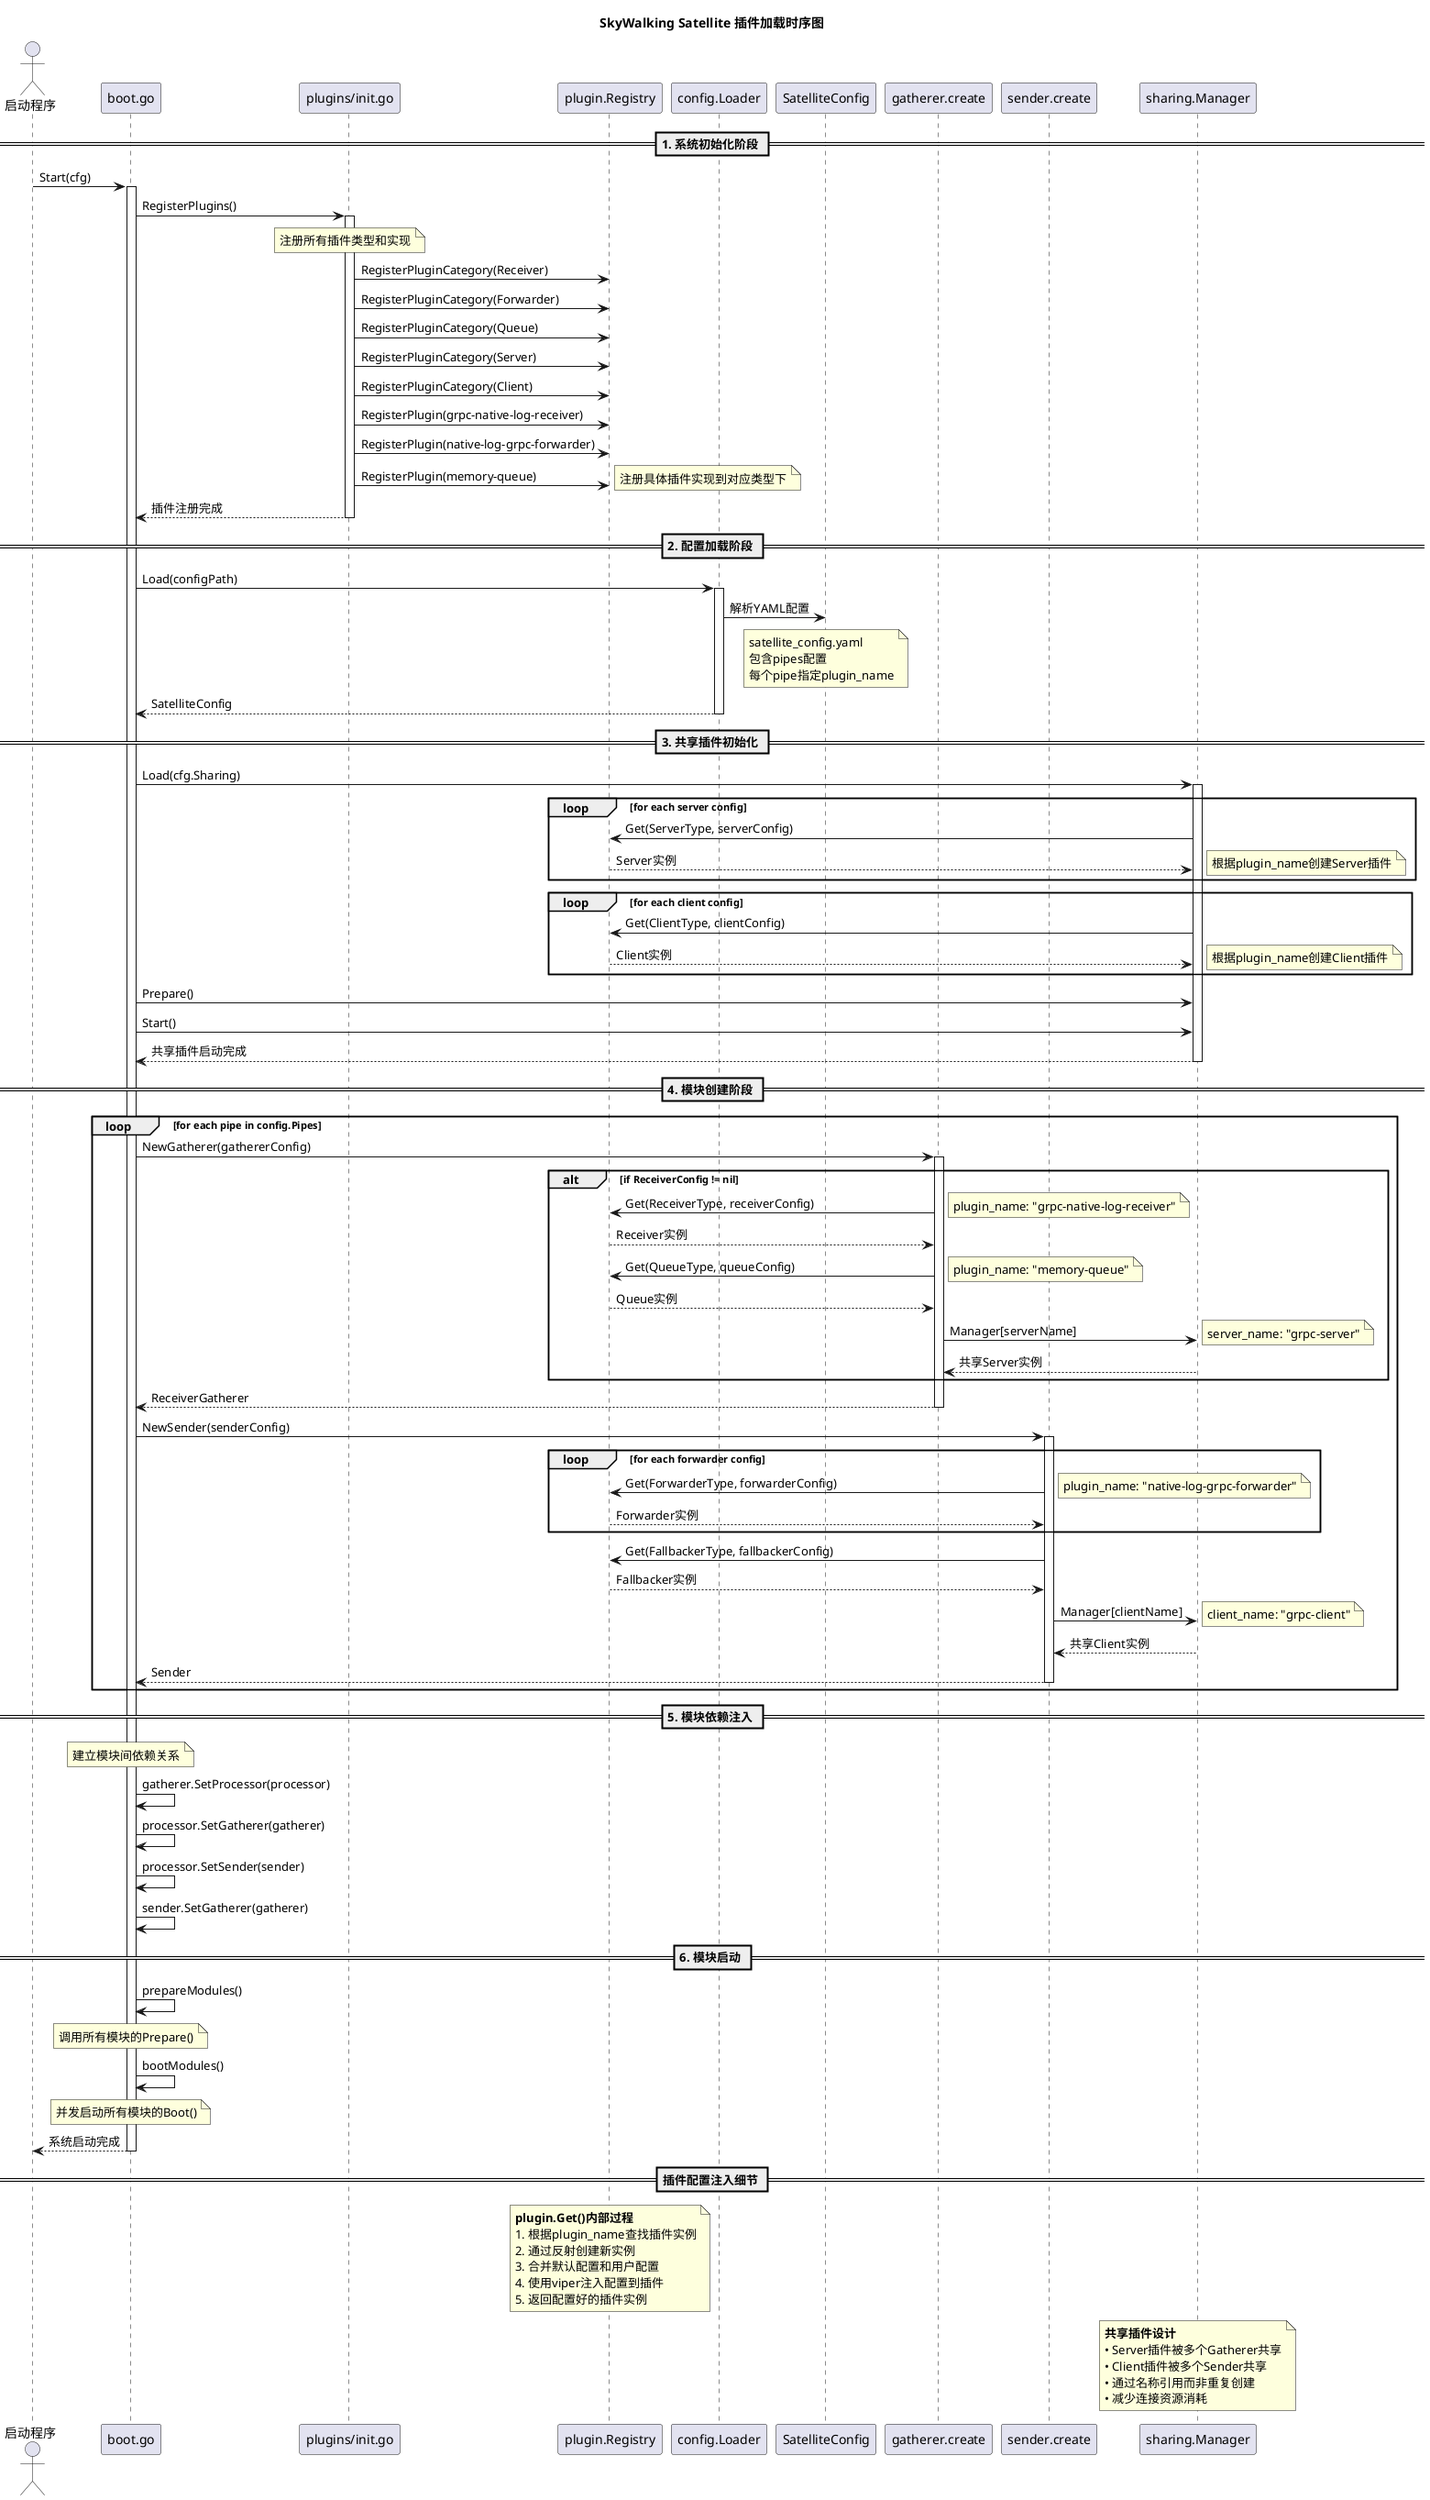 @startuml Plugin Loading Sequence

title SkyWalking Satellite 插件加载时序图

actor "启动程序" as Main
participant "boot.go" as Boot
participant "plugins/init.go" as PluginInit
participant "plugin.Registry" as Registry
participant "config.Loader" as ConfigLoader
participant "SatelliteConfig" as Config
participant "gatherer.create" as GathererCreate
participant "sender.create" as SenderCreate
participant "sharing.Manager" as Sharing

== 1. 系统初始化阶段 ==

Main -> Boot: Start(cfg)
activate Boot

Boot -> PluginInit: RegisterPlugins()
activate PluginInit

note over PluginInit : 注册所有插件类型和实现
PluginInit -> Registry: RegisterPluginCategory(Receiver)
PluginInit -> Registry: RegisterPluginCategory(Forwarder)
PluginInit -> Registry: RegisterPluginCategory(Queue)
PluginInit -> Registry: RegisterPluginCategory(Server)
PluginInit -> Registry: RegisterPluginCategory(Client)

PluginInit -> Registry: RegisterPlugin(grpc-native-log-receiver)
PluginInit -> Registry: RegisterPlugin(native-log-grpc-forwarder)
PluginInit -> Registry: RegisterPlugin(memory-queue)
note right: 注册具体插件实现到对应类型下

PluginInit --> Boot: 插件注册完成
deactivate PluginInit

== 2. 配置加载阶段 ==

Boot -> ConfigLoader: Load(configPath)
activate ConfigLoader

ConfigLoader -> Config: 解析YAML配置
note over Config : satellite_config.yaml\n包含pipes配置\n每个pipe指定plugin_name

ConfigLoader --> Boot: SatelliteConfig
deactivate ConfigLoader

== 3. 共享插件初始化 ==

Boot -> Sharing: Load(cfg.Sharing)
activate Sharing

loop for each server config
    Sharing -> Registry: Get(ServerType, serverConfig)
    Registry --> Sharing: Server实例
    note right: 根据plugin_name创建Server插件
end

loop for each client config  
    Sharing -> Registry: Get(ClientType, clientConfig)
    Registry --> Sharing: Client实例
    note right: 根据plugin_name创建Client插件
end

Boot -> Sharing: Prepare()
Boot -> Sharing: Start()
Sharing --> Boot: 共享插件启动完成
deactivate Sharing

== 4. 模块创建阶段 ==

loop for each pipe in config.Pipes

    Boot -> GathererCreate: NewGatherer(gathererConfig)
    activate GathererCreate
    
    alt if ReceiverConfig != nil
        GathererCreate -> Registry: Get(ReceiverType, receiverConfig)
        note right: plugin_name: "grpc-native-log-receiver"
        Registry --> GathererCreate: Receiver实例
        
        GathererCreate -> Registry: Get(QueueType, queueConfig)  
        note right: plugin_name: "memory-queue"
        Registry --> GathererCreate: Queue实例
        
        GathererCreate -> Sharing: Manager[serverName]
        note right: server_name: "grpc-server"
        Sharing --> GathererCreate: 共享Server实例
    end
    
    GathererCreate --> Boot: ReceiverGatherer
    deactivate GathererCreate
    
    Boot -> SenderCreate: NewSender(senderConfig)
    activate SenderCreate
    
    loop for each forwarder config
        SenderCreate -> Registry: Get(ForwarderType, forwarderConfig)
        note right: plugin_name: "native-log-grpc-forwarder"
        Registry --> SenderCreate: Forwarder实例
    end
    
    SenderCreate -> Registry: Get(FallbackerType, fallbackerConfig)
    Registry --> SenderCreate: Fallbacker实例
    
    SenderCreate -> Sharing: Manager[clientName]
    note right: client_name: "grpc-client"
    Sharing --> SenderCreate: 共享Client实例
    
    SenderCreate --> Boot: Sender
    deactivate SenderCreate

end

== 5. 模块依赖注入 ==

note over Boot : 建立模块间依赖关系
Boot -> Boot: gatherer.SetProcessor(processor)
Boot -> Boot: processor.SetGatherer(gatherer) 
Boot -> Boot: processor.SetSender(sender)
Boot -> Boot: sender.SetGatherer(gatherer)

== 6. 模块启动 ==

Boot -> Boot: prepareModules()
note over Boot : 调用所有模块的Prepare()

Boot -> Boot: bootModules()
note over Boot : 并发启动所有模块的Boot()

Boot --> Main: 系统启动完成
deactivate Boot

== 插件配置注入细节 ==

note over Registry : **plugin.Get()内部过程**\n1. 根据plugin_name查找插件实例\n2. 通过反射创建新实例\n3. 合并默认配置和用户配置\n4. 使用viper注入配置到插件\n5. 返回配置好的插件实例

note over Sharing : **共享插件设计**\n• Server插件被多个Gatherer共享\n• Client插件被多个Sender共享\n• 通过名称引用而非重复创建\n• 减少连接资源消耗

@enduml
